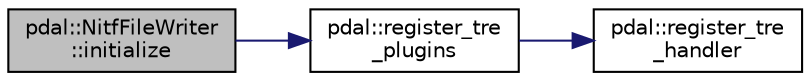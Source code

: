 digraph "pdal::NitfFileWriter::initialize"
{
  edge [fontname="Helvetica",fontsize="10",labelfontname="Helvetica",labelfontsize="10"];
  node [fontname="Helvetica",fontsize="10",shape=record];
  rankdir="LR";
  Node1 [label="pdal::NitfFileWriter\l::initialize",height=0.2,width=0.4,color="black", fillcolor="grey75", style="filled", fontcolor="black"];
  Node1 -> Node2 [color="midnightblue",fontsize="10",style="solid",fontname="Helvetica"];
  Node2 [label="pdal::register_tre\l_plugins",height=0.2,width=0.4,color="black", fillcolor="white", style="filled",URL="$namespacepdal.html#a1c6c3e9cb18879d413da22948a3c7255"];
  Node2 -> Node3 [color="midnightblue",fontsize="10",style="solid",fontname="Helvetica"];
  Node3 [label="pdal::register_tre\l_handler",height=0.2,width=0.4,color="black", fillcolor="white", style="filled",URL="$namespacepdal.html#a3e6add2fe3eb5cdef037667cee3059f4"];
}
